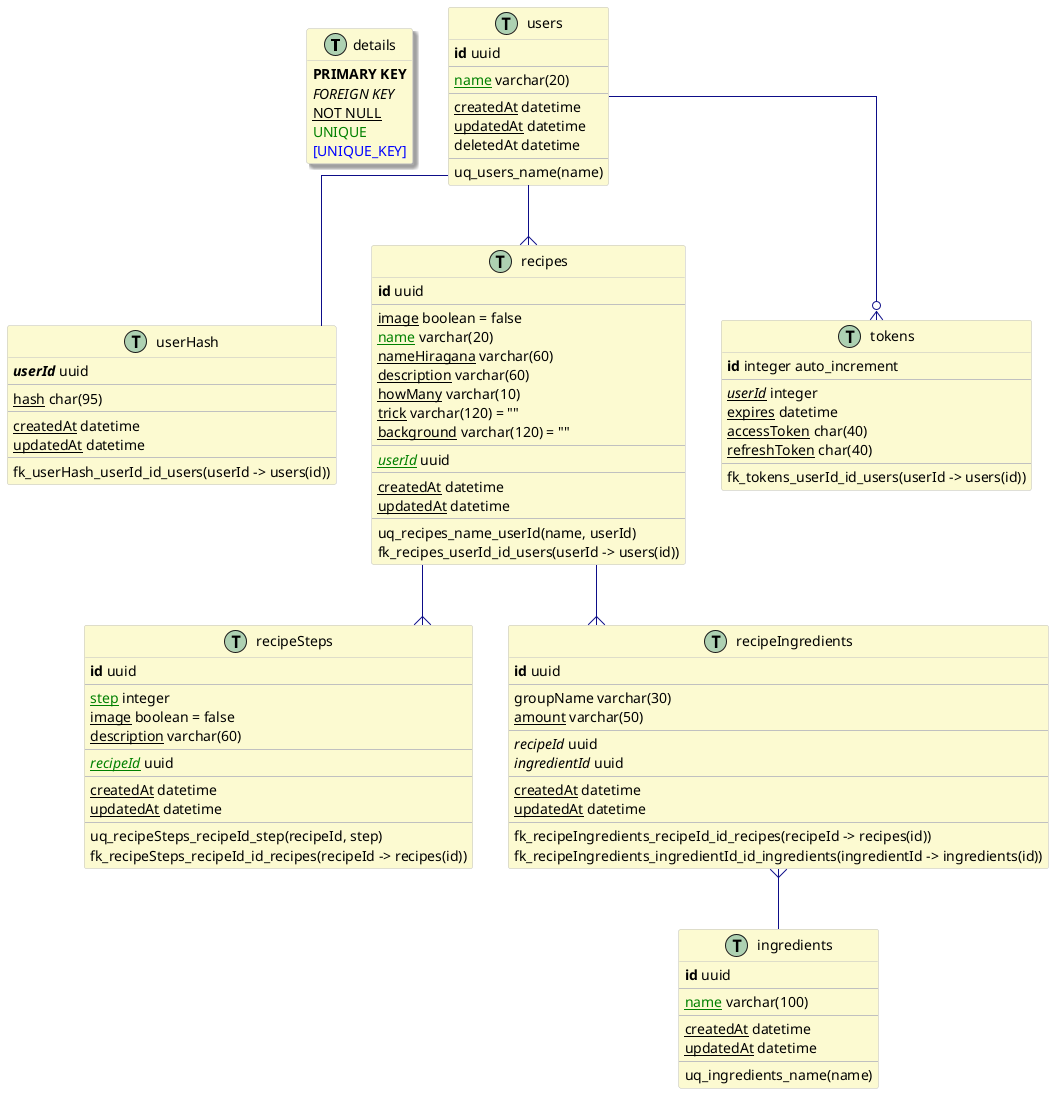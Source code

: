 @startuml
' styles
skinparam linetype ortho
skinparam shadowing false
skinparam shadowing<<with_shadow>> true

!unquoted function Table($name) return "class " + $name + " <<table>> << (T,#add1b2) >>"
!unquoted function primary_key(x) return "<b>" + x + "</b>"
!unquoted function foreign_key(x) return "<i>" + x + "</i>"
!unquoted function unique(x) return "<color:green>" + x + "</color>"
!unquoted function unique_key(x) return "<color:blue>" + x + "</color>"
!unquoted function $not_null(x) return "<u>" + x + "</u>"
!unquoted function unique_not_null(x) return "<color:green><u>" + x + "</u></color>"
!unquoted function foreign_key_not_null(x) return "<i><u>" + x + "</u></i>"
!unquoted function not_need(x) return "<s>" + x + "</s>"

skinparam class {
    ArrowColor #0d0d88
    ArrowStyle Bold
}

skinparam class<<table>> {
    BorderColor #c0c0c0
    BackgroundColor #fcfad1
}

hide methods
hide stereotypes

' entities
Table(details) <<with_shadow>> {
    primary_key(PRIMARY KEY)
    foreign_key(FOREIGN KEY)
    $not_null(NOT NULL)
    unique(UNIQUE)
    unique_key([UNIQUE_KEY])
}

Table(users) {
  primary_key(id) uuid
  ---
  unique_not_null(name) varchar(20)
  ---
  $not_null(createdAt) datetime
  $not_null(updatedAt) datetime
  deletedAt datetime
  ---
  uq_users_name(name)
}

Table(userHash) {
  foreign_key(primary_key(userId)) uuid
  ---
  $not_null(hash) char(95)
  ---
  $not_null(createdAt) datetime
  $not_null(updatedAt) datetime
  ---
  fk_userHash_userId_id_users(userId -> users(id))
}

Table(recipes) {
  primary_key(id) uuid
  ---
  $not_null(image) boolean = false
  unique_not_null(name) varchar(20)
  $not_null(nameHiragana) varchar(60)
  $not_null(description) varchar(60)
  $not_null(howMany) varchar(10)
  $not_null(trick) varchar(120) = ""
  $not_null(background) varchar(120) = ""
  ---
  unique(foreign_key_not_null(userId)) uuid
  ---
  $not_null(createdAt) datetime
  $not_null(updatedAt) datetime
  ---
  uq_recipes_name_userId(name, userId)
  fk_recipes_userId_id_users(userId -> users(id))
}

Table(recipeSteps) {
  primary_key(id) uuid
  ---
  unique($not_null(step)) integer
  $not_null(image) boolean = false
  $not_null(description) varchar(60)
  ---
  unique(foreign_key_not_null(recipeId)) uuid
  ---
  $not_null(createdAt) datetime
  $not_null(updatedAt) datetime
  ---
  uq_recipeSteps_recipeId_step(recipeId, step)
  fk_recipeSteps_recipeId_id_recipes(recipeId -> recipes(id))
}

Table(ingredients) {
  primary_key(id) uuid
  ---
  unique_not_null(name) varchar(100)
  ---
  $not_null(createdAt) datetime
  $not_null(updatedAt) datetime
  ---
  uq_ingredients_name(name)
}

Table(recipeIngredients) {
  primary_key(id) uuid
  ---
  groupName varchar(30)
  $not_null(amount) varchar(50)
  ---
  foreign_key(recipeId) uuid
  foreign_key(ingredientId) uuid
  ---
  $not_null(createdAt) datetime
  $not_null(updatedAt) datetime
  ---
  fk_recipeIngredients_recipeId_id_recipes(recipeId -> recipes(id))
  fk_recipeIngredients_ingredientId_id_ingredients(ingredientId -> ingredients(id))
}

Table(tokens) {
  primary_key(id) integer auto_increment
  ---
  foreign_key_not_null(userId) integer
  $not_null(expires) datetime
  $not_null(accessToken) char(40)
  $not_null(refreshToken) char(40)
  ---
  fk_tokens_userId_id_users(userId -> users(id))
}

' relations
users -- userHash
users --{ recipes
recipes --{ recipeSteps
recipes --{ recipeIngredients
recipeIngredients }-- ingredients
users --o{ tokens
@enduml
